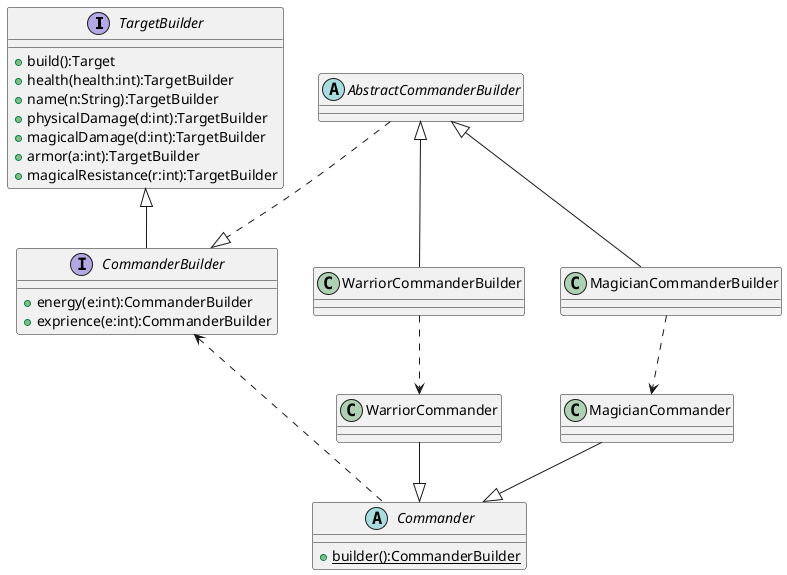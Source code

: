 @startuml builder-pattern

interface TargetBuilder{
  + build():Target
  + health(health:int):TargetBuilder
  + name(n:String):TargetBuilder
  + physicalDamage(d:int):TargetBuilder
  + magicalDamage(d:int):TargetBuilder
  + armor(a:int):TargetBuilder
  + magicalResistance(r:int):TargetBuilder
}

interface CommanderBuilder {
  + energy(e:int):CommanderBuilder
  + exprience(e:int):CommanderBuilder
}

abstract class Commander {
  + {static} builder():CommanderBuilder
}
class WarriorCommander
class MagicianCommander

WarriorCommander --|> Commander
MagicianCommander --|> Commander

abstract class AbstractCommanderBuilder {

}

class WarriorCommanderBuilder {

}

class MagicianCommanderBuilder {

}

TargetBuilder <|-- CommanderBuilder

AbstractCommanderBuilder ..|> CommanderBuilder

AbstractCommanderBuilder <|-- WarriorCommanderBuilder
AbstractCommanderBuilder <|-- MagicianCommanderBuilder

MagicianCommanderBuilder ..> MagicianCommander
WarriorCommanderBuilder ..> WarriorCommander

CommanderBuilder <.. Commander

@enduml
